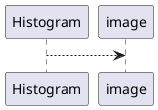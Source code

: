 @startuml inline_umlgraph_1.png
 Histogram --> image
@enduml
@startuml inline_umlgraph_2.eps
 Histogram --> image
@enduml
